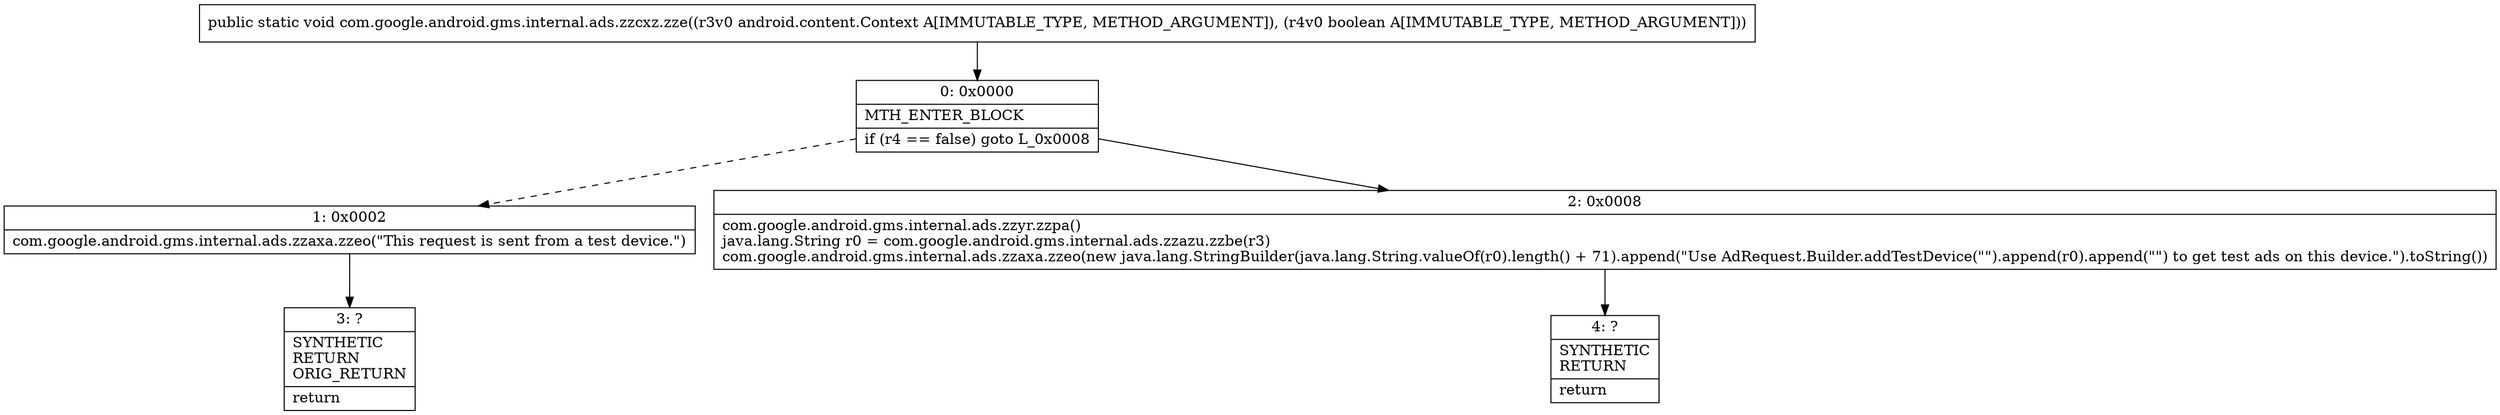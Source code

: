 digraph "CFG forcom.google.android.gms.internal.ads.zzcxz.zze(Landroid\/content\/Context;Z)V" {
Node_0 [shape=record,label="{0\:\ 0x0000|MTH_ENTER_BLOCK\l|if (r4 == false) goto L_0x0008\l}"];
Node_1 [shape=record,label="{1\:\ 0x0002|com.google.android.gms.internal.ads.zzaxa.zzeo(\"This request is sent from a test device.\")\l}"];
Node_2 [shape=record,label="{2\:\ 0x0008|com.google.android.gms.internal.ads.zzyr.zzpa()\ljava.lang.String r0 = com.google.android.gms.internal.ads.zzazu.zzbe(r3)\lcom.google.android.gms.internal.ads.zzaxa.zzeo(new java.lang.StringBuilder(java.lang.String.valueOf(r0).length() + 71).append(\"Use AdRequest.Builder.addTestDevice(\"\").append(r0).append(\"\") to get test ads on this device.\").toString())\l}"];
Node_3 [shape=record,label="{3\:\ ?|SYNTHETIC\lRETURN\lORIG_RETURN\l|return\l}"];
Node_4 [shape=record,label="{4\:\ ?|SYNTHETIC\lRETURN\l|return\l}"];
MethodNode[shape=record,label="{public static void com.google.android.gms.internal.ads.zzcxz.zze((r3v0 android.content.Context A[IMMUTABLE_TYPE, METHOD_ARGUMENT]), (r4v0 boolean A[IMMUTABLE_TYPE, METHOD_ARGUMENT])) }"];
MethodNode -> Node_0;
Node_0 -> Node_1[style=dashed];
Node_0 -> Node_2;
Node_1 -> Node_3;
Node_2 -> Node_4;
}

